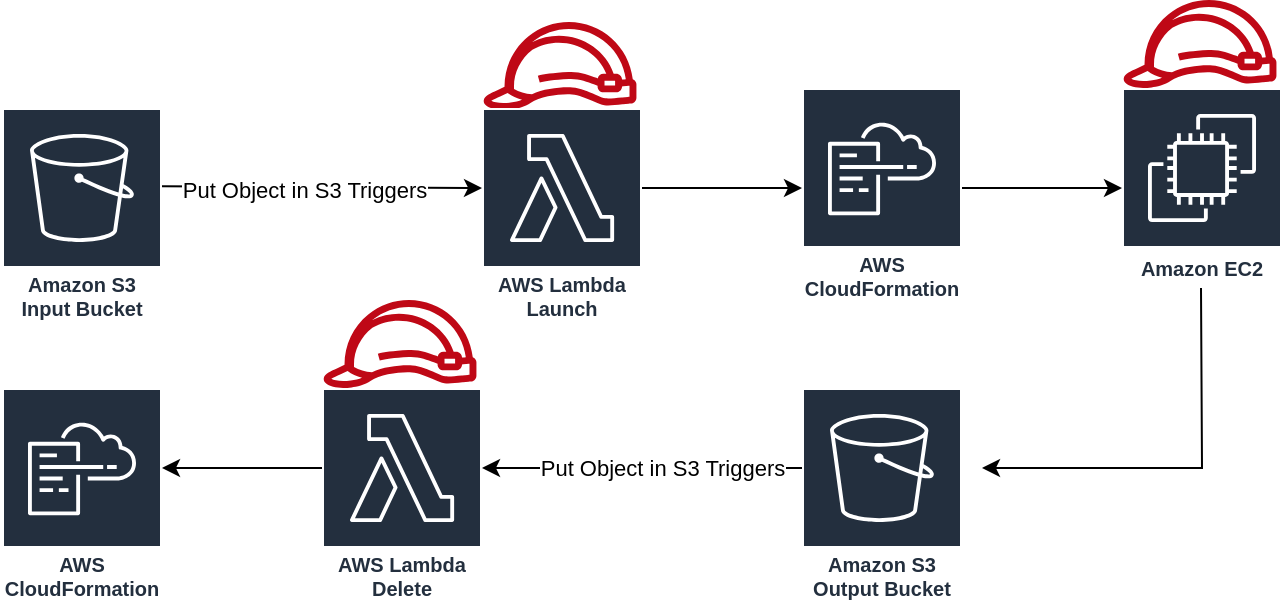 <mxfile version="21.6.2" type="device">
  <diagram name="Page-1" id="aQ07BTf7yF8WHO_Z1unE">
    <mxGraphModel dx="1088" dy="495" grid="1" gridSize="10" guides="1" tooltips="1" connect="1" arrows="1" fold="1" page="1" pageScale="1" pageWidth="850" pageHeight="1100" math="0" shadow="0">
      <root>
        <mxCell id="0" />
        <mxCell id="1" parent="0" />
        <mxCell id="SRvsa4voqxgzpaxnVsLA-7" value="" style="sketch=0;outlineConnect=0;fontColor=#232F3E;gradientColor=none;fillColor=#BF0816;strokeColor=none;dashed=0;verticalLabelPosition=bottom;verticalAlign=top;align=center;html=1;fontSize=12;fontStyle=0;aspect=fixed;pointerEvents=1;shape=mxgraph.aws4.role;" vertex="1" parent="1">
          <mxGeometry x="350" y="101" width="78" height="44" as="geometry" />
        </mxCell>
        <mxCell id="SRvsa4voqxgzpaxnVsLA-8" value="" style="sketch=0;outlineConnect=0;fontColor=#232F3E;gradientColor=none;fillColor=#BF0816;strokeColor=none;dashed=0;verticalLabelPosition=bottom;verticalAlign=top;align=center;html=1;fontSize=12;fontStyle=0;aspect=fixed;pointerEvents=1;shape=mxgraph.aws4.role;" vertex="1" parent="1">
          <mxGeometry x="670" y="90" width="78" height="44" as="geometry" />
        </mxCell>
        <mxCell id="SRvsa4voqxgzpaxnVsLA-10" value="" style="endArrow=classic;html=1;rounded=0;" edge="1" parent="1">
          <mxGeometry relative="1" as="geometry">
            <mxPoint x="190" y="183.08" as="sourcePoint" />
            <mxPoint x="350" y="184" as="targetPoint" />
            <Array as="points" />
          </mxGeometry>
        </mxCell>
        <mxCell id="SRvsa4voqxgzpaxnVsLA-11" value="Put Object in S3 Triggers" style="edgeLabel;resizable=0;html=1;align=center;verticalAlign=middle;" connectable="0" vertex="1" parent="SRvsa4voqxgzpaxnVsLA-10">
          <mxGeometry relative="1" as="geometry">
            <mxPoint x="-9" y="1" as="offset" />
          </mxGeometry>
        </mxCell>
        <mxCell id="SRvsa4voqxgzpaxnVsLA-12" value="AWS CloudFormation" style="sketch=0;outlineConnect=0;fontColor=#232F3E;gradientColor=none;strokeColor=#ffffff;fillColor=#232F3E;dashed=0;verticalLabelPosition=middle;verticalAlign=bottom;align=center;html=1;whiteSpace=wrap;fontSize=10;fontStyle=1;spacing=3;shape=mxgraph.aws4.productIcon;prIcon=mxgraph.aws4.cloudformation;" vertex="1" parent="1">
          <mxGeometry x="510" y="134" width="80" height="110" as="geometry" />
        </mxCell>
        <mxCell id="SRvsa4voqxgzpaxnVsLA-13" value="AWS Lambda&lt;br&gt;Launch" style="sketch=0;outlineConnect=0;fontColor=#232F3E;gradientColor=none;strokeColor=#ffffff;fillColor=#232F3E;dashed=0;verticalLabelPosition=middle;verticalAlign=bottom;align=center;html=1;whiteSpace=wrap;fontSize=10;fontStyle=1;spacing=3;shape=mxgraph.aws4.productIcon;prIcon=mxgraph.aws4.lambda;" vertex="1" parent="1">
          <mxGeometry x="350" y="144" width="80" height="110" as="geometry" />
        </mxCell>
        <mxCell id="SRvsa4voqxgzpaxnVsLA-14" value="AWS Lambda&lt;br&gt;Delete" style="sketch=0;outlineConnect=0;fontColor=#232F3E;gradientColor=none;strokeColor=#ffffff;fillColor=#232F3E;dashed=0;verticalLabelPosition=middle;verticalAlign=bottom;align=center;html=1;whiteSpace=wrap;fontSize=10;fontStyle=1;spacing=3;shape=mxgraph.aws4.productIcon;prIcon=mxgraph.aws4.lambda;" vertex="1" parent="1">
          <mxGeometry x="270" y="284" width="80" height="110" as="geometry" />
        </mxCell>
        <mxCell id="SRvsa4voqxgzpaxnVsLA-15" value="Amazon S3&lt;br&gt;Output Bucket" style="sketch=0;outlineConnect=0;fontColor=#232F3E;gradientColor=none;strokeColor=#ffffff;fillColor=#232F3E;dashed=0;verticalLabelPosition=middle;verticalAlign=bottom;align=center;html=1;whiteSpace=wrap;fontSize=10;fontStyle=1;spacing=3;shape=mxgraph.aws4.productIcon;prIcon=mxgraph.aws4.s3;" vertex="1" parent="1">
          <mxGeometry x="510" y="284" width="80" height="110" as="geometry" />
        </mxCell>
        <mxCell id="SRvsa4voqxgzpaxnVsLA-16" value="Amazon S3&lt;br&gt;Input Bucket" style="sketch=0;outlineConnect=0;fontColor=#232F3E;gradientColor=none;strokeColor=#ffffff;fillColor=#232F3E;dashed=0;verticalLabelPosition=middle;verticalAlign=bottom;align=center;html=1;whiteSpace=wrap;fontSize=10;fontStyle=1;spacing=3;shape=mxgraph.aws4.productIcon;prIcon=mxgraph.aws4.s3;" vertex="1" parent="1">
          <mxGeometry x="110" y="144" width="80" height="110" as="geometry" />
        </mxCell>
        <mxCell id="SRvsa4voqxgzpaxnVsLA-17" value="Amazon EC2" style="sketch=0;outlineConnect=0;fontColor=#232F3E;gradientColor=none;strokeColor=#ffffff;fillColor=#232F3E;dashed=0;verticalLabelPosition=middle;verticalAlign=bottom;align=center;html=1;whiteSpace=wrap;fontSize=10;fontStyle=1;spacing=3;shape=mxgraph.aws4.productIcon;prIcon=mxgraph.aws4.ec2;" vertex="1" parent="1">
          <mxGeometry x="670" y="134" width="80" height="100" as="geometry" />
        </mxCell>
        <mxCell id="SRvsa4voqxgzpaxnVsLA-18" value="" style="edgeStyle=none;orthogonalLoop=1;jettySize=auto;html=1;rounded=0;" edge="1" parent="1">
          <mxGeometry width="80" relative="1" as="geometry">
            <mxPoint x="430" y="184" as="sourcePoint" />
            <mxPoint x="510" y="184" as="targetPoint" />
            <Array as="points" />
          </mxGeometry>
        </mxCell>
        <mxCell id="SRvsa4voqxgzpaxnVsLA-19" value="" style="edgeStyle=none;orthogonalLoop=1;jettySize=auto;html=1;rounded=0;" edge="1" parent="1">
          <mxGeometry width="80" relative="1" as="geometry">
            <mxPoint x="590" y="184" as="sourcePoint" />
            <mxPoint x="670" y="184" as="targetPoint" />
            <Array as="points" />
          </mxGeometry>
        </mxCell>
        <mxCell id="SRvsa4voqxgzpaxnVsLA-20" value="" style="edgeStyle=none;orthogonalLoop=1;jettySize=auto;html=1;rounded=0;" edge="1" parent="1">
          <mxGeometry width="80" relative="1" as="geometry">
            <mxPoint x="709.5" y="234" as="sourcePoint" />
            <mxPoint x="600" y="324" as="targetPoint" />
            <Array as="points">
              <mxPoint x="710" y="324" />
            </Array>
          </mxGeometry>
        </mxCell>
        <mxCell id="SRvsa4voqxgzpaxnVsLA-21" value="AWS CloudFormation" style="sketch=0;outlineConnect=0;fontColor=#232F3E;gradientColor=none;strokeColor=#ffffff;fillColor=#232F3E;dashed=0;verticalLabelPosition=middle;verticalAlign=bottom;align=center;html=1;whiteSpace=wrap;fontSize=10;fontStyle=1;spacing=3;shape=mxgraph.aws4.productIcon;prIcon=mxgraph.aws4.cloudformation;" vertex="1" parent="1">
          <mxGeometry x="110" y="284" width="80" height="110" as="geometry" />
        </mxCell>
        <mxCell id="SRvsa4voqxgzpaxnVsLA-22" value="" style="edgeStyle=none;orthogonalLoop=1;jettySize=auto;html=1;rounded=0;" edge="1" parent="1">
          <mxGeometry width="80" relative="1" as="geometry">
            <mxPoint x="510" y="324" as="sourcePoint" />
            <mxPoint x="350" y="324" as="targetPoint" />
            <Array as="points" />
          </mxGeometry>
        </mxCell>
        <mxCell id="SRvsa4voqxgzpaxnVsLA-23" value="Put Object in S3 Triggers" style="edgeLabel;resizable=0;html=1;align=center;verticalAlign=middle;" connectable="0" vertex="1" parent="1">
          <mxGeometry x="439.999" y="324.0" as="geometry" />
        </mxCell>
        <mxCell id="SRvsa4voqxgzpaxnVsLA-25" value="" style="edgeStyle=none;orthogonalLoop=1;jettySize=auto;html=1;rounded=0;" edge="1" parent="1">
          <mxGeometry width="80" relative="1" as="geometry">
            <mxPoint x="270" y="324" as="sourcePoint" />
            <mxPoint x="190" y="324" as="targetPoint" />
            <Array as="points" />
          </mxGeometry>
        </mxCell>
        <mxCell id="SRvsa4voqxgzpaxnVsLA-26" value="" style="sketch=0;outlineConnect=0;fontColor=#232F3E;gradientColor=none;fillColor=#BF0816;strokeColor=none;dashed=0;verticalLabelPosition=bottom;verticalAlign=top;align=center;html=1;fontSize=12;fontStyle=0;aspect=fixed;pointerEvents=1;shape=mxgraph.aws4.role;" vertex="1" parent="1">
          <mxGeometry x="270" y="240" width="78" height="44" as="geometry" />
        </mxCell>
      </root>
    </mxGraphModel>
  </diagram>
</mxfile>

